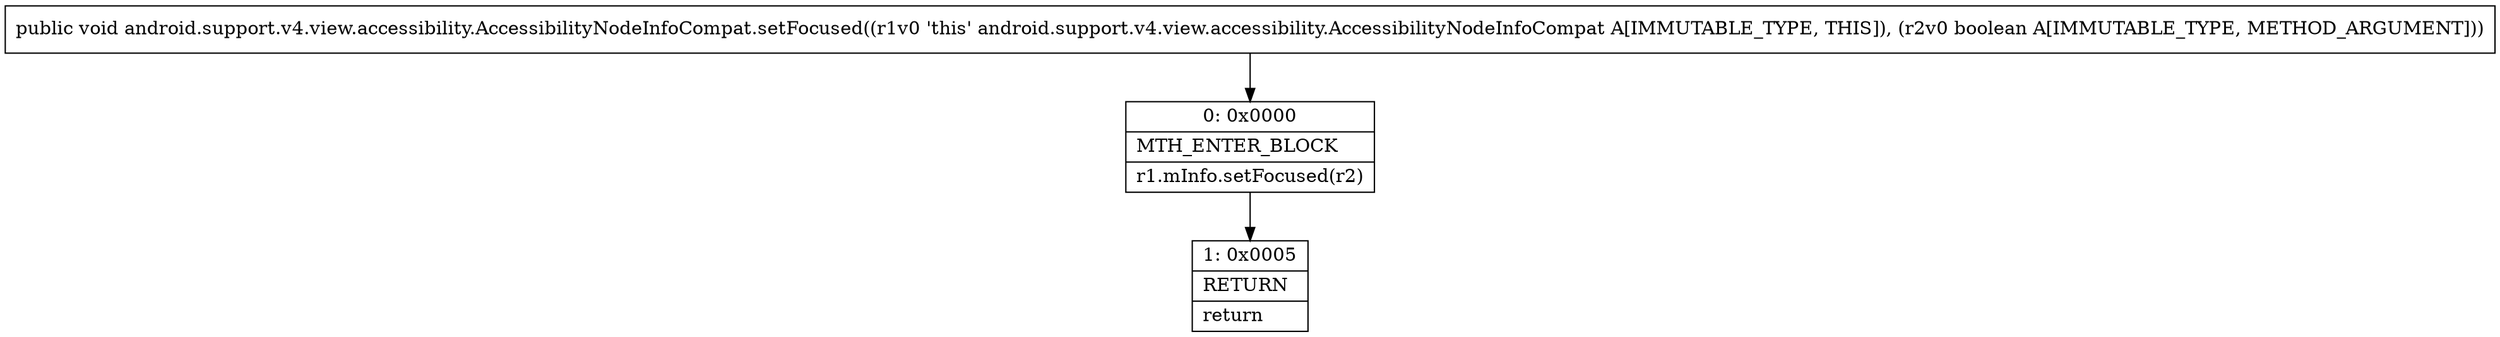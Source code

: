 digraph "CFG forandroid.support.v4.view.accessibility.AccessibilityNodeInfoCompat.setFocused(Z)V" {
Node_0 [shape=record,label="{0\:\ 0x0000|MTH_ENTER_BLOCK\l|r1.mInfo.setFocused(r2)\l}"];
Node_1 [shape=record,label="{1\:\ 0x0005|RETURN\l|return\l}"];
MethodNode[shape=record,label="{public void android.support.v4.view.accessibility.AccessibilityNodeInfoCompat.setFocused((r1v0 'this' android.support.v4.view.accessibility.AccessibilityNodeInfoCompat A[IMMUTABLE_TYPE, THIS]), (r2v0 boolean A[IMMUTABLE_TYPE, METHOD_ARGUMENT])) }"];
MethodNode -> Node_0;
Node_0 -> Node_1;
}

